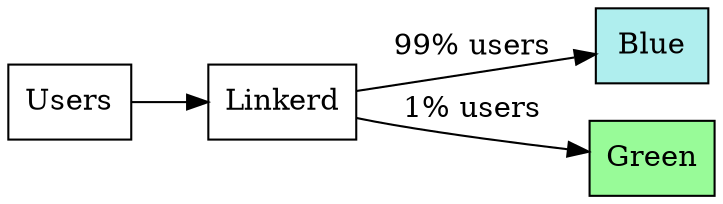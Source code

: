 digraph G {
  rankdir = LR;
  node [shape = box]
  "Users" -> "Linkerd"
  {
    node [fillcolor = paleturquoise, style = filled]
    "Linkerd" -> "Blue" [label = "99% users"]
  }
  {
    node [fillcolor = palegreen, style = filled]
    "Linkerd" -> "Green" [label = "1% users"]
  }
}
